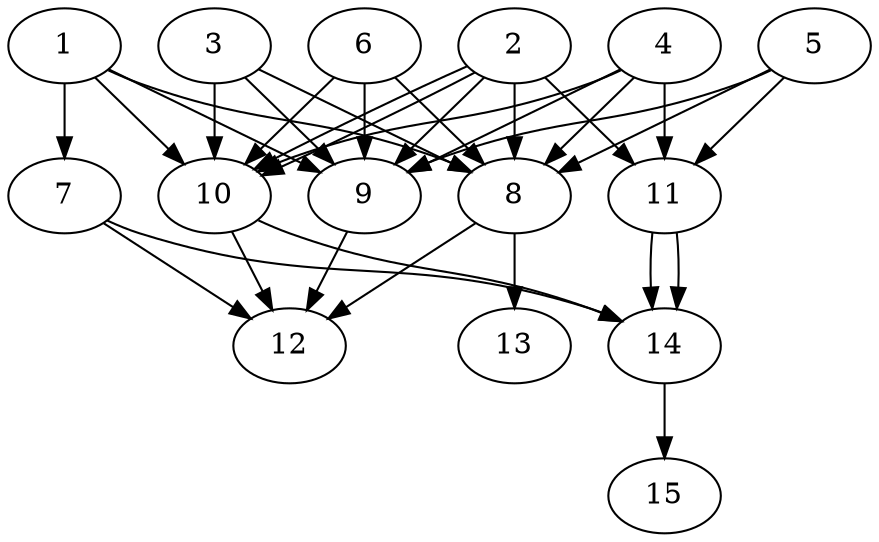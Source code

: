 // DAG automatically generated by daggen at Thu Oct  3 13:59:26 2019
// ./daggen --dot -n 15 --ccr 0.5 --fat 0.7 --regular 0.5 --density 0.9 --mindata 5242880 --maxdata 52428800 
digraph G {
  1 [size="68333568", alpha="0.17", expect_size="34166784"] 
  1 -> 7 [size ="34166784"]
  1 -> 8 [size ="34166784"]
  1 -> 9 [size ="34166784"]
  1 -> 10 [size ="34166784"]
  2 [size="80318464", alpha="0.04", expect_size="40159232"] 
  2 -> 8 [size ="40159232"]
  2 -> 9 [size ="40159232"]
  2 -> 10 [size ="40159232"]
  2 -> 10 [size ="40159232"]
  2 -> 11 [size ="40159232"]
  3 [size="82964480", alpha="0.14", expect_size="41482240"] 
  3 -> 8 [size ="41482240"]
  3 -> 9 [size ="41482240"]
  3 -> 10 [size ="41482240"]
  4 [size="26439680", alpha="0.12", expect_size="13219840"] 
  4 -> 8 [size ="13219840"]
  4 -> 9 [size ="13219840"]
  4 -> 10 [size ="13219840"]
  4 -> 11 [size ="13219840"]
  5 [size="63997952", alpha="0.07", expect_size="31998976"] 
  5 -> 8 [size ="31998976"]
  5 -> 9 [size ="31998976"]
  5 -> 11 [size ="31998976"]
  6 [size="85987328", alpha="0.17", expect_size="42993664"] 
  6 -> 8 [size ="42993664"]
  6 -> 9 [size ="42993664"]
  6 -> 10 [size ="42993664"]
  7 [size="83699712", alpha="0.14", expect_size="41849856"] 
  7 -> 12 [size ="41849856"]
  7 -> 14 [size ="41849856"]
  8 [size="98396160", alpha="0.01", expect_size="49198080"] 
  8 -> 12 [size ="49198080"]
  8 -> 13 [size ="49198080"]
  9 [size="75270144", alpha="0.05", expect_size="37635072"] 
  9 -> 12 [size ="37635072"]
  10 [size="33734656", alpha="0.07", expect_size="16867328"] 
  10 -> 12 [size ="16867328"]
  10 -> 14 [size ="16867328"]
  11 [size="64505856", alpha="0.10", expect_size="32252928"] 
  11 -> 14 [size ="32252928"]
  11 -> 14 [size ="32252928"]
  12 [size="50075648", alpha="0.06", expect_size="25037824"] 
  13 [size="70066176", alpha="0.05", expect_size="35033088"] 
  14 [size="42033152", alpha="0.05", expect_size="21016576"] 
  14 -> 15 [size ="21016576"]
  15 [size="97302528", alpha="0.19", expect_size="48651264"] 
}

